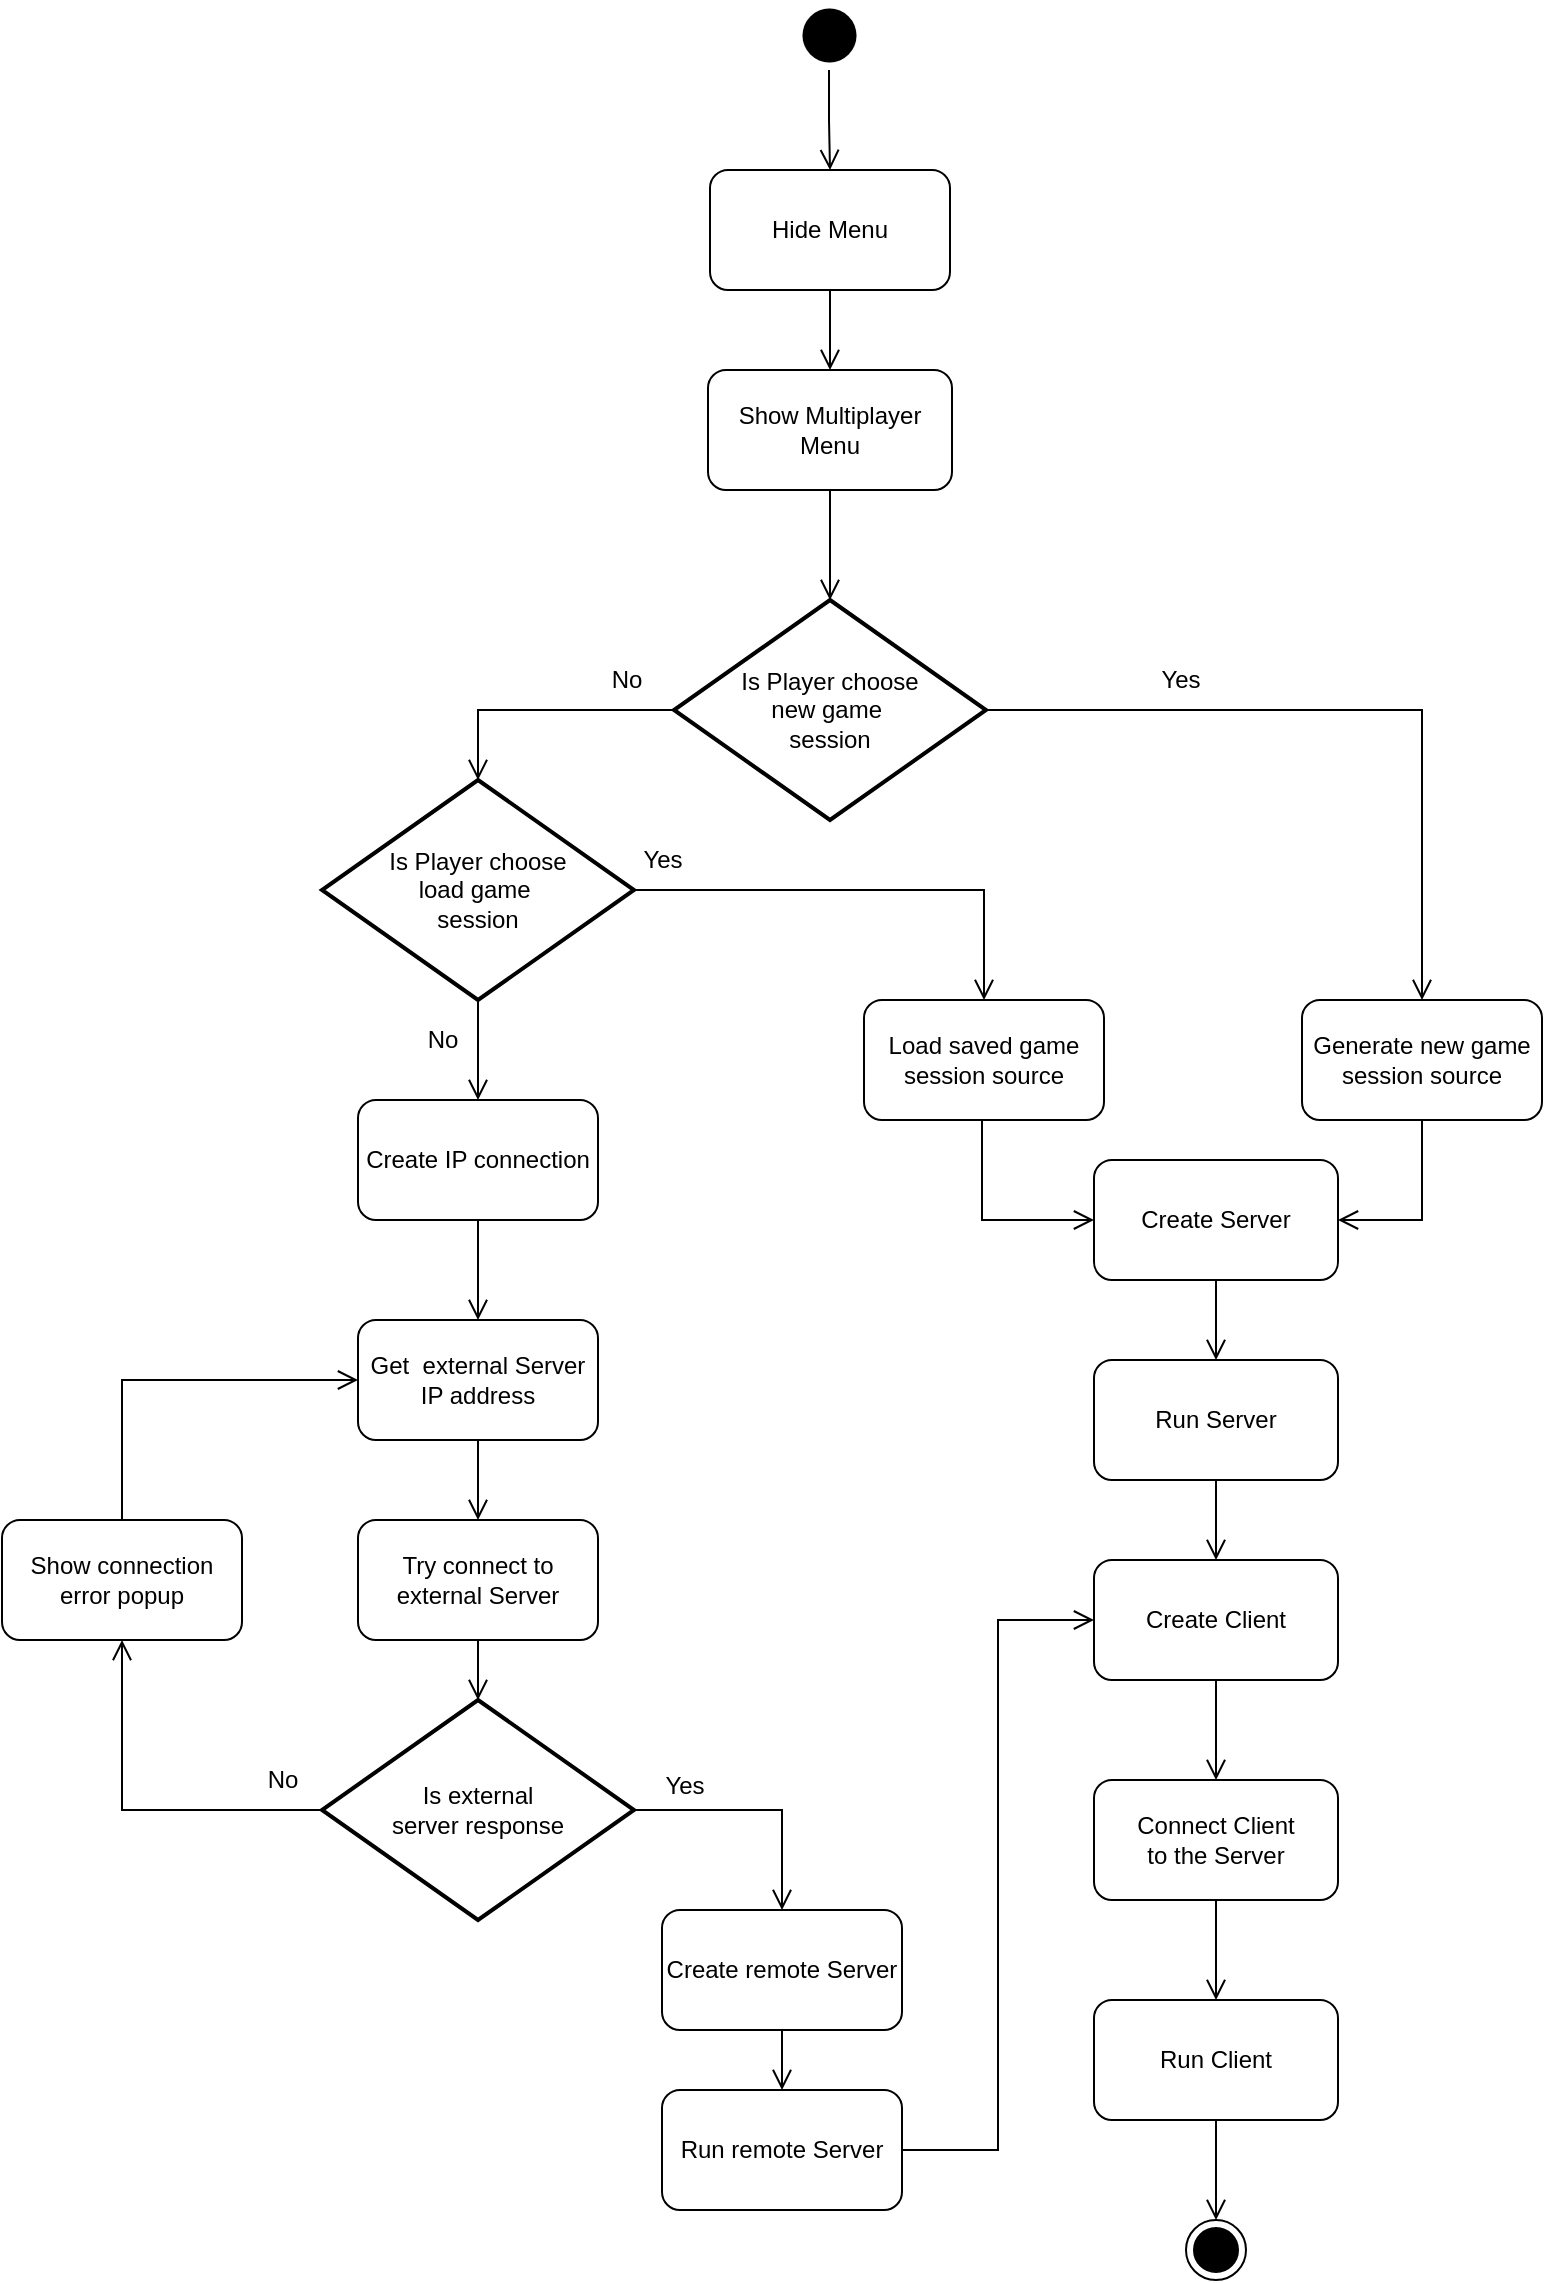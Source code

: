 <mxfile version="18.0.6" type="device"><diagram id="-9HNZeXDYJOqd_FAlpaB" name="Strona-1"><mxGraphModel dx="1378" dy="856" grid="1" gridSize="10" guides="1" tooltips="1" connect="1" arrows="1" fold="1" page="1" pageScale="1" pageWidth="827" pageHeight="1169" math="0" shadow="0"><root><mxCell id="0"/><mxCell id="1" parent="0"/><mxCell id="x7gVKlhXDRItL7wuzmwW-1" value="" style="ellipse;html=1;shape=startState;fillColor=#000000;strokeColor=#000000;strokeWidth=0;" parent="1" vertex="1"><mxGeometry x="406" y="10" width="35" height="35" as="geometry"/></mxCell><mxCell id="x7gVKlhXDRItL7wuzmwW-2" value="" style="edgeStyle=orthogonalEdgeStyle;html=1;verticalAlign=bottom;endArrow=open;endSize=8;strokeColor=#000000;rounded=0;entryX=0.5;entryY=0;entryDx=0;entryDy=0;" parent="1" source="x7gVKlhXDRItL7wuzmwW-1" target="x7gVKlhXDRItL7wuzmwW-3" edge="1"><mxGeometry relative="1" as="geometry"><mxPoint x="423" y="75" as="targetPoint"/></mxGeometry></mxCell><mxCell id="x7gVKlhXDRItL7wuzmwW-7" style="edgeStyle=orthogonalEdgeStyle;rounded=0;orthogonalLoop=1;jettySize=auto;html=1;strokeColor=#000000;endArrow=open;endFill=0;strokeWidth=1;endSize=8;entryX=0.5;entryY=0;entryDx=0;entryDy=0;" parent="1" source="x7gVKlhXDRItL7wuzmwW-3" target="x7gVKlhXDRItL7wuzmwW-8" edge="1"><mxGeometry relative="1" as="geometry"><mxPoint x="448" y="225" as="targetPoint"/></mxGeometry></mxCell><mxCell id="x7gVKlhXDRItL7wuzmwW-3" value="Hide&amp;nbsp;Menu" style="rounded=1;whiteSpace=wrap;html=1;strokeColor=#000000;" parent="1" vertex="1"><mxGeometry x="364" y="95" width="120" height="60" as="geometry"/></mxCell><mxCell id="x7gVKlhXDRItL7wuzmwW-36" style="edgeStyle=orthogonalEdgeStyle;rounded=0;orthogonalLoop=1;jettySize=auto;html=1;entryX=0.5;entryY=0;entryDx=0;entryDy=0;entryPerimeter=0;endArrow=open;endFill=0;endSize=8;strokeColor=#000000;strokeWidth=1;" parent="1" source="x7gVKlhXDRItL7wuzmwW-8" target="x7gVKlhXDRItL7wuzmwW-34" edge="1"><mxGeometry relative="1" as="geometry"/></mxCell><mxCell id="x7gVKlhXDRItL7wuzmwW-8" value="Show Multiplayer Menu" style="rounded=1;whiteSpace=wrap;html=1;strokeColor=#000000;" parent="1" vertex="1"><mxGeometry x="363" y="195" width="122" height="60" as="geometry"/></mxCell><mxCell id="x7gVKlhXDRItL7wuzmwW-19" style="edgeStyle=orthogonalEdgeStyle;rounded=0;orthogonalLoop=1;jettySize=auto;html=1;entryX=0.5;entryY=0;entryDx=0;entryDy=0;endArrow=open;endFill=0;endSize=8;strokeColor=#000000;strokeWidth=1;" parent="1" source="x7gVKlhXDRItL7wuzmwW-15" target="x7gVKlhXDRItL7wuzmwW-16" edge="1"><mxGeometry relative="1" as="geometry"/></mxCell><mxCell id="x7gVKlhXDRItL7wuzmwW-15" value="Create Server" style="rounded=1;whiteSpace=wrap;html=1;strokeColor=#000000;" parent="1" vertex="1"><mxGeometry x="556" y="590" width="122" height="60" as="geometry"/></mxCell><mxCell id="x7gVKlhXDRItL7wuzmwW-47" style="edgeStyle=orthogonalEdgeStyle;rounded=0;orthogonalLoop=1;jettySize=auto;html=1;entryX=0.5;entryY=0;entryDx=0;entryDy=0;fontSize=12;endArrow=open;endFill=0;endSize=8;strokeColor=#000000;strokeWidth=1;" parent="1" source="x7gVKlhXDRItL7wuzmwW-16" target="x7gVKlhXDRItL7wuzmwW-44" edge="1"><mxGeometry relative="1" as="geometry"/></mxCell><mxCell id="x7gVKlhXDRItL7wuzmwW-16" value="Run Server" style="rounded=1;whiteSpace=wrap;html=1;strokeColor=#000000;" parent="1" vertex="1"><mxGeometry x="556" y="690" width="122" height="60" as="geometry"/></mxCell><mxCell id="x7gVKlhXDRItL7wuzmwW-27" value="" style="ellipse;html=1;shape=endState;fillColor=#000000;strokeColor=#000000;" parent="1" vertex="1"><mxGeometry x="602" y="1120" width="30" height="30" as="geometry"/></mxCell><mxCell id="x7gVKlhXDRItL7wuzmwW-39" style="edgeStyle=orthogonalEdgeStyle;rounded=0;orthogonalLoop=1;jettySize=auto;html=1;entryX=0.5;entryY=0;entryDx=0;entryDy=0;endArrow=open;endFill=0;endSize=8;strokeColor=#000000;strokeWidth=1;" parent="1" source="x7gVKlhXDRItL7wuzmwW-34" target="x7gVKlhXDRItL7wuzmwW-37" edge="1"><mxGeometry relative="1" as="geometry"/></mxCell><mxCell id="x7gVKlhXDRItL7wuzmwW-41" value="Yes" style="edgeLabel;html=1;align=center;verticalAlign=middle;resizable=0;points=[];fontSize=12;" parent="x7gVKlhXDRItL7wuzmwW-39" vertex="1" connectable="0"><mxGeometry x="-0.399" y="3" relative="1" as="geometry"><mxPoint x="-12" y="-12" as="offset"/></mxGeometry></mxCell><mxCell id="x7gVKlhXDRItL7wuzmwW-40" value="No" style="edgeStyle=orthogonalEdgeStyle;rounded=0;orthogonalLoop=1;jettySize=auto;html=1;entryX=0.5;entryY=0;entryDx=0;entryDy=0;endArrow=open;endFill=0;endSize=8;strokeColor=#000000;strokeWidth=1;fontSize=12;entryPerimeter=0;" parent="1" source="x7gVKlhXDRItL7wuzmwW-34" target="9hr6jYCFvfD1p4PA3c4C-1" edge="1"><mxGeometry x="-0.631" y="-15" relative="1" as="geometry"><mxPoint as="offset"/></mxGeometry></mxCell><mxCell id="x7gVKlhXDRItL7wuzmwW-34" value="Is Player choose&lt;br&gt;new game&amp;nbsp;&lt;br&gt;session" style="strokeWidth=2;html=1;shape=mxgraph.flowchart.decision;whiteSpace=wrap;" parent="1" vertex="1"><mxGeometry x="346" y="310" width="156" height="110" as="geometry"/></mxCell><mxCell id="x7gVKlhXDRItL7wuzmwW-42" style="edgeStyle=orthogonalEdgeStyle;rounded=0;orthogonalLoop=1;jettySize=auto;html=1;entryX=1;entryY=0.5;entryDx=0;entryDy=0;fontSize=12;endArrow=open;endFill=0;endSize=8;strokeColor=#000000;strokeWidth=1;" parent="1" source="x7gVKlhXDRItL7wuzmwW-37" target="x7gVKlhXDRItL7wuzmwW-15" edge="1"><mxGeometry relative="1" as="geometry"><Array as="points"><mxPoint x="720" y="620"/></Array></mxGeometry></mxCell><mxCell id="x7gVKlhXDRItL7wuzmwW-37" value="&lt;span style=&quot;&quot;&gt;Generate new game session&amp;nbsp;&lt;/span&gt;&lt;span style=&quot;&quot;&gt;source&lt;/span&gt;" style="rounded=1;whiteSpace=wrap;html=1;strokeColor=#000000;strokeWidth=1;" parent="1" vertex="1"><mxGeometry x="660" y="510" width="120" height="60" as="geometry"/></mxCell><mxCell id="x7gVKlhXDRItL7wuzmwW-43" style="edgeStyle=orthogonalEdgeStyle;rounded=0;orthogonalLoop=1;jettySize=auto;html=1;entryX=0;entryY=0.5;entryDx=0;entryDy=0;fontSize=12;endArrow=open;endFill=0;endSize=8;strokeColor=#000000;strokeWidth=1;" parent="1" source="x7gVKlhXDRItL7wuzmwW-38" target="x7gVKlhXDRItL7wuzmwW-15" edge="1"><mxGeometry relative="1" as="geometry"><Array as="points"><mxPoint x="500" y="620"/></Array></mxGeometry></mxCell><mxCell id="x7gVKlhXDRItL7wuzmwW-38" value="&lt;span style=&quot;&quot;&gt;Load saved game session&amp;nbsp;&lt;/span&gt;&lt;span style=&quot;&quot;&gt;source&lt;/span&gt;" style="rounded=1;whiteSpace=wrap;html=1;strokeColor=#000000;strokeWidth=1;" parent="1" vertex="1"><mxGeometry x="441" y="510" width="120" height="60" as="geometry"/></mxCell><mxCell id="x7gVKlhXDRItL7wuzmwW-48" style="edgeStyle=orthogonalEdgeStyle;rounded=0;orthogonalLoop=1;jettySize=auto;html=1;entryX=0.5;entryY=0;entryDx=0;entryDy=0;fontSize=12;endArrow=open;endFill=0;endSize=8;strokeColor=#000000;strokeWidth=1;" parent="1" source="x7gVKlhXDRItL7wuzmwW-44" target="x7gVKlhXDRItL7wuzmwW-45" edge="1"><mxGeometry relative="1" as="geometry"/></mxCell><mxCell id="x7gVKlhXDRItL7wuzmwW-44" value="Create Client" style="rounded=1;whiteSpace=wrap;html=1;strokeColor=#000000;" parent="1" vertex="1"><mxGeometry x="556" y="790" width="122" height="60" as="geometry"/></mxCell><mxCell id="x7gVKlhXDRItL7wuzmwW-49" style="edgeStyle=orthogonalEdgeStyle;rounded=0;orthogonalLoop=1;jettySize=auto;html=1;entryX=0.5;entryY=0;entryDx=0;entryDy=0;fontSize=12;endArrow=open;endFill=0;endSize=8;strokeColor=#000000;strokeWidth=1;" parent="1" source="x7gVKlhXDRItL7wuzmwW-45" target="x7gVKlhXDRItL7wuzmwW-46" edge="1"><mxGeometry relative="1" as="geometry"/></mxCell><mxCell id="x7gVKlhXDRItL7wuzmwW-45" value="Connect Client &lt;br&gt;to the Server" style="rounded=1;whiteSpace=wrap;html=1;strokeColor=#000000;" parent="1" vertex="1"><mxGeometry x="556" y="900" width="122" height="60" as="geometry"/></mxCell><mxCell id="x7gVKlhXDRItL7wuzmwW-50" style="edgeStyle=orthogonalEdgeStyle;rounded=0;orthogonalLoop=1;jettySize=auto;html=1;entryX=0.5;entryY=0;entryDx=0;entryDy=0;fontSize=12;endArrow=open;endFill=0;endSize=8;strokeColor=#000000;strokeWidth=1;" parent="1" source="x7gVKlhXDRItL7wuzmwW-46" target="x7gVKlhXDRItL7wuzmwW-27" edge="1"><mxGeometry relative="1" as="geometry"/></mxCell><mxCell id="x7gVKlhXDRItL7wuzmwW-46" value="Run Client" style="rounded=1;whiteSpace=wrap;html=1;strokeColor=#000000;" parent="1" vertex="1"><mxGeometry x="556" y="1010" width="122" height="60" as="geometry"/></mxCell><mxCell id="9hr6jYCFvfD1p4PA3c4C-2" style="edgeStyle=orthogonalEdgeStyle;rounded=0;orthogonalLoop=1;jettySize=auto;html=1;entryX=0.5;entryY=0;entryDx=0;entryDy=0;endArrow=open;endFill=0;endSize=8;fontSize=12;" edge="1" parent="1" source="9hr6jYCFvfD1p4PA3c4C-1" target="x7gVKlhXDRItL7wuzmwW-38"><mxGeometry relative="1" as="geometry"/></mxCell><mxCell id="9hr6jYCFvfD1p4PA3c4C-3" value="Yes" style="edgeLabel;html=1;align=center;verticalAlign=middle;resizable=0;points=[];fontSize=12;" vertex="1" connectable="0" parent="9hr6jYCFvfD1p4PA3c4C-2"><mxGeometry x="-0.565" y="3" relative="1" as="geometry"><mxPoint x="-36" y="-12" as="offset"/></mxGeometry></mxCell><mxCell id="9hr6jYCFvfD1p4PA3c4C-10" value="No" style="edgeStyle=orthogonalEdgeStyle;rounded=0;orthogonalLoop=1;jettySize=auto;html=1;entryX=0.5;entryY=0;entryDx=0;entryDy=0;fontSize=12;endArrow=open;endFill=0;endSize=8;" edge="1" parent="1" source="9hr6jYCFvfD1p4PA3c4C-1" target="9hr6jYCFvfD1p4PA3c4C-6"><mxGeometry x="-0.2" y="-18" relative="1" as="geometry"><mxPoint as="offset"/></mxGeometry></mxCell><mxCell id="9hr6jYCFvfD1p4PA3c4C-1" value="Is Player choose&lt;br&gt;load game&amp;nbsp;&lt;br&gt;session" style="strokeWidth=2;html=1;shape=mxgraph.flowchart.decision;whiteSpace=wrap;" vertex="1" parent="1"><mxGeometry x="170" y="400" width="156" height="110" as="geometry"/></mxCell><mxCell id="9hr6jYCFvfD1p4PA3c4C-12" style="edgeStyle=orthogonalEdgeStyle;rounded=0;orthogonalLoop=1;jettySize=auto;html=1;fontSize=12;endArrow=open;endFill=0;endSize=8;" edge="1" parent="1" source="9hr6jYCFvfD1p4PA3c4C-4" target="9hr6jYCFvfD1p4PA3c4C-9"><mxGeometry relative="1" as="geometry"/></mxCell><mxCell id="9hr6jYCFvfD1p4PA3c4C-4" value="Get&amp;nbsp; external Server IP address" style="rounded=1;whiteSpace=wrap;html=1;strokeColor=#000000;strokeWidth=1;" vertex="1" parent="1"><mxGeometry x="188" y="670" width="120" height="60" as="geometry"/></mxCell><mxCell id="9hr6jYCFvfD1p4PA3c4C-11" style="edgeStyle=orthogonalEdgeStyle;rounded=0;orthogonalLoop=1;jettySize=auto;html=1;fontSize=12;endArrow=open;endFill=0;endSize=8;" edge="1" parent="1" source="9hr6jYCFvfD1p4PA3c4C-6" target="9hr6jYCFvfD1p4PA3c4C-4"><mxGeometry relative="1" as="geometry"/></mxCell><mxCell id="9hr6jYCFvfD1p4PA3c4C-6" value="Create IP connection" style="rounded=1;whiteSpace=wrap;html=1;strokeColor=#000000;strokeWidth=1;" vertex="1" parent="1"><mxGeometry x="188" y="560" width="120" height="60" as="geometry"/></mxCell><mxCell id="9hr6jYCFvfD1p4PA3c4C-16" value="No" style="edgeStyle=orthogonalEdgeStyle;rounded=0;orthogonalLoop=1;jettySize=auto;html=1;entryX=0.5;entryY=1;entryDx=0;entryDy=0;fontSize=12;endArrow=open;endFill=0;endSize=8;" edge="1" parent="1" source="9hr6jYCFvfD1p4PA3c4C-8" target="9hr6jYCFvfD1p4PA3c4C-15"><mxGeometry x="-0.784" y="-15" relative="1" as="geometry"><mxPoint as="offset"/></mxGeometry></mxCell><mxCell id="9hr6jYCFvfD1p4PA3c4C-21" value="Yes" style="edgeStyle=orthogonalEdgeStyle;rounded=0;orthogonalLoop=1;jettySize=auto;html=1;entryX=0.5;entryY=0;entryDx=0;entryDy=0;fontSize=12;endArrow=open;endFill=0;endSize=8;" edge="1" parent="1" source="9hr6jYCFvfD1p4PA3c4C-8" target="9hr6jYCFvfD1p4PA3c4C-18"><mxGeometry x="-0.6" y="12" relative="1" as="geometry"><mxPoint as="offset"/></mxGeometry></mxCell><mxCell id="9hr6jYCFvfD1p4PA3c4C-8" value="Is external &lt;br&gt;server response" style="strokeWidth=2;html=1;shape=mxgraph.flowchart.decision;whiteSpace=wrap;" vertex="1" parent="1"><mxGeometry x="170" y="860" width="156" height="110" as="geometry"/></mxCell><mxCell id="9hr6jYCFvfD1p4PA3c4C-13" style="edgeStyle=orthogonalEdgeStyle;rounded=0;orthogonalLoop=1;jettySize=auto;html=1;entryX=0.5;entryY=0;entryDx=0;entryDy=0;entryPerimeter=0;fontSize=12;endArrow=open;endFill=0;endSize=8;" edge="1" parent="1" source="9hr6jYCFvfD1p4PA3c4C-9" target="9hr6jYCFvfD1p4PA3c4C-8"><mxGeometry relative="1" as="geometry"/></mxCell><mxCell id="9hr6jYCFvfD1p4PA3c4C-9" value="Try connect to external Server" style="rounded=1;whiteSpace=wrap;html=1;strokeColor=#000000;strokeWidth=1;" vertex="1" parent="1"><mxGeometry x="188" y="770" width="120" height="60" as="geometry"/></mxCell><mxCell id="9hr6jYCFvfD1p4PA3c4C-17" style="edgeStyle=orthogonalEdgeStyle;rounded=0;orthogonalLoop=1;jettySize=auto;html=1;entryX=0;entryY=0.5;entryDx=0;entryDy=0;fontSize=12;endArrow=open;endFill=0;endSize=8;" edge="1" parent="1" source="9hr6jYCFvfD1p4PA3c4C-15" target="9hr6jYCFvfD1p4PA3c4C-4"><mxGeometry relative="1" as="geometry"><Array as="points"><mxPoint x="70" y="700"/></Array></mxGeometry></mxCell><mxCell id="9hr6jYCFvfD1p4PA3c4C-15" value="Show connection error popup" style="rounded=1;whiteSpace=wrap;html=1;strokeColor=#000000;strokeWidth=1;" vertex="1" parent="1"><mxGeometry x="10" y="770" width="120" height="60" as="geometry"/></mxCell><mxCell id="9hr6jYCFvfD1p4PA3c4C-22" style="edgeStyle=orthogonalEdgeStyle;rounded=0;orthogonalLoop=1;jettySize=auto;html=1;entryX=0.5;entryY=0;entryDx=0;entryDy=0;fontSize=12;endArrow=open;endFill=0;endSize=8;" edge="1" parent="1" source="9hr6jYCFvfD1p4PA3c4C-18" target="9hr6jYCFvfD1p4PA3c4C-19"><mxGeometry relative="1" as="geometry"/></mxCell><mxCell id="9hr6jYCFvfD1p4PA3c4C-18" value="Create remote Server" style="rounded=1;whiteSpace=wrap;html=1;strokeColor=#000000;strokeWidth=1;" vertex="1" parent="1"><mxGeometry x="340" y="965" width="120" height="60" as="geometry"/></mxCell><mxCell id="9hr6jYCFvfD1p4PA3c4C-20" style="edgeStyle=orthogonalEdgeStyle;rounded=0;orthogonalLoop=1;jettySize=auto;html=1;entryX=0;entryY=0.5;entryDx=0;entryDy=0;fontSize=12;endArrow=open;endFill=0;endSize=8;" edge="1" parent="1" source="9hr6jYCFvfD1p4PA3c4C-19" target="x7gVKlhXDRItL7wuzmwW-44"><mxGeometry relative="1" as="geometry"/></mxCell><mxCell id="9hr6jYCFvfD1p4PA3c4C-19" value="Run remote Server" style="rounded=1;whiteSpace=wrap;html=1;strokeColor=#000000;strokeWidth=1;" vertex="1" parent="1"><mxGeometry x="340" y="1055" width="120" height="60" as="geometry"/></mxCell></root></mxGraphModel></diagram></mxfile>